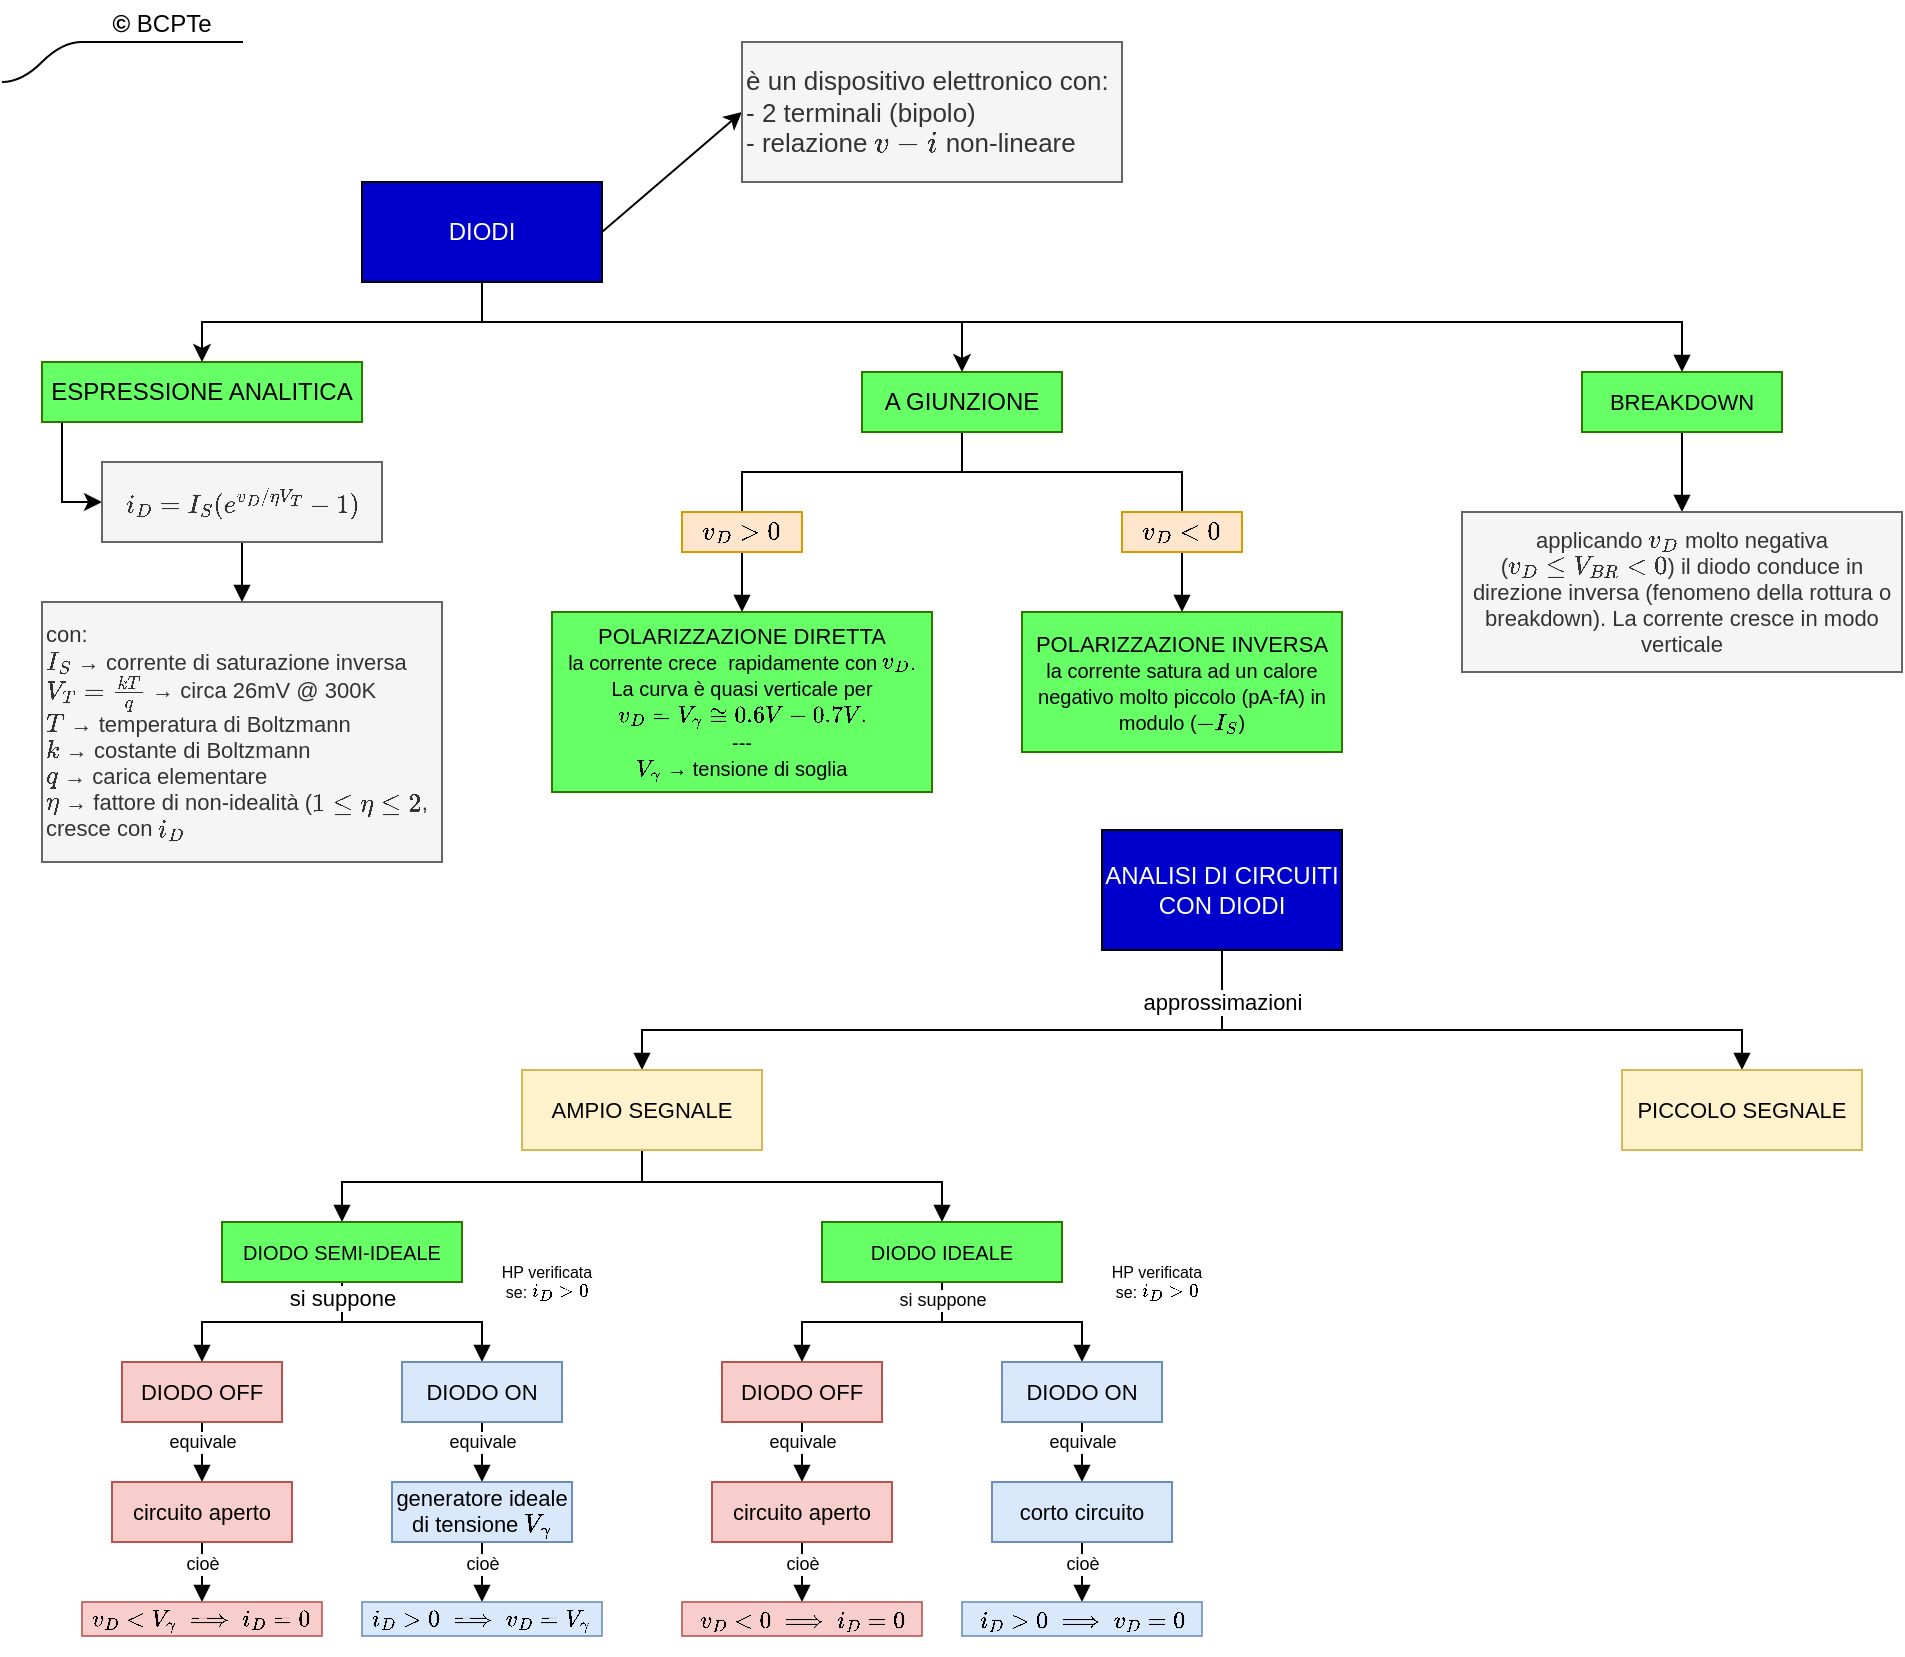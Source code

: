 <mxfile version="19.0.0" type="github">
  <diagram id="Vgr4V98iy7H3mkGHoCvp" name="Pagina-1">
    <mxGraphModel dx="722" dy="413" grid="1" gridSize="10" guides="1" tooltips="1" connect="1" arrows="1" fold="1" page="1" pageScale="1" pageWidth="1169" pageHeight="827" math="1" shadow="0">
      <root>
        <mxCell id="0" />
        <mxCell id="1" parent="0" />
        <mxCell id="Vg_-dY5ANIHzuDw8YEnt-4" style="edgeStyle=none;rounded=0;orthogonalLoop=1;jettySize=auto;html=1;entryX=0;entryY=0.5;entryDx=0;entryDy=0;fontColor=#fff;exitX=1;exitY=0.5;exitDx=0;exitDy=0;" edge="1" parent="1" source="Vg_-dY5ANIHzuDw8YEnt-1" target="Vg_-dY5ANIHzuDw8YEnt-3">
          <mxGeometry relative="1" as="geometry">
            <mxPoint x="300" y="75" as="sourcePoint" />
          </mxGeometry>
        </mxCell>
        <mxCell id="Vg_-dY5ANIHzuDw8YEnt-6" style="edgeStyle=orthogonalEdgeStyle;rounded=0;orthogonalLoop=1;jettySize=auto;html=1;entryX=0.5;entryY=0;entryDx=0;entryDy=0;fontColor=#000000;" edge="1" parent="1" source="Vg_-dY5ANIHzuDw8YEnt-1" target="Vg_-dY5ANIHzuDw8YEnt-5">
          <mxGeometry relative="1" as="geometry">
            <Array as="points">
              <mxPoint x="240" y="160" />
              <mxPoint x="480" y="160" />
            </Array>
          </mxGeometry>
        </mxCell>
        <mxCell id="Vg_-dY5ANIHzuDw8YEnt-10" style="edgeStyle=orthogonalEdgeStyle;rounded=0;orthogonalLoop=1;jettySize=auto;html=1;entryX=0.5;entryY=0;entryDx=0;entryDy=0;fontColor=#000000;" edge="1" parent="1" source="Vg_-dY5ANIHzuDw8YEnt-1" target="Vg_-dY5ANIHzuDw8YEnt-9">
          <mxGeometry relative="1" as="geometry">
            <Array as="points">
              <mxPoint x="240" y="160" />
              <mxPoint x="100" y="160" />
            </Array>
          </mxGeometry>
        </mxCell>
        <mxCell id="Vg_-dY5ANIHzuDw8YEnt-44" style="edgeStyle=orthogonalEdgeStyle;rounded=0;orthogonalLoop=1;jettySize=auto;html=1;entryX=0.5;entryY=0;entryDx=0;entryDy=0;fontSize=11;fontColor=#000000;endArrow=block;endFill=1;" edge="1" parent="1" source="Vg_-dY5ANIHzuDw8YEnt-1" target="Vg_-dY5ANIHzuDw8YEnt-41">
          <mxGeometry relative="1" as="geometry">
            <Array as="points">
              <mxPoint x="240" y="160" />
              <mxPoint x="840" y="160" />
            </Array>
          </mxGeometry>
        </mxCell>
        <mxCell id="Vg_-dY5ANIHzuDw8YEnt-1" value="DIODI" style="whiteSpace=wrap;html=1;fillColor=#0000CC;strokeColor=default;fontColor=#fff;" vertex="1" parent="1">
          <mxGeometry x="180" y="90" width="120" height="50" as="geometry" />
        </mxCell>
        <mxCell id="Vg_-dY5ANIHzuDw8YEnt-3" value="&lt;div style=&quot;font-size: 13px;&quot; align=&quot;left&quot;&gt;&lt;font style=&quot;font-size: 13px;&quot;&gt;è un dispositivo elettronico con:&lt;br&gt;&lt;/font&gt;&lt;/div&gt;&lt;font style=&quot;font-size: 13px;&quot;&gt;- 2 terminali (bipolo)&lt;br&gt;- relazione \(v-i\) non-lineare&lt;/font&gt;" style="whiteSpace=wrap;html=1;strokeColor=#666666;fillColor=#f5f5f5;align=left;fontColor=#333333;" vertex="1" parent="1">
          <mxGeometry x="370" y="20" width="190" height="70" as="geometry" />
        </mxCell>
        <mxCell id="Vg_-dY5ANIHzuDw8YEnt-18" style="edgeStyle=orthogonalEdgeStyle;rounded=0;orthogonalLoop=1;jettySize=auto;html=1;entryX=0.5;entryY=0;entryDx=0;entryDy=0;fontSize=11;fontColor=#000000;endArrow=none;endFill=0;" edge="1" parent="1" source="Vg_-dY5ANIHzuDw8YEnt-5" target="Vg_-dY5ANIHzuDw8YEnt-16">
          <mxGeometry relative="1" as="geometry">
            <Array as="points">
              <mxPoint x="480" y="235" />
              <mxPoint x="370" y="235" />
            </Array>
          </mxGeometry>
        </mxCell>
        <mxCell id="Vg_-dY5ANIHzuDw8YEnt-19" style="edgeStyle=orthogonalEdgeStyle;rounded=0;orthogonalLoop=1;jettySize=auto;html=1;entryX=0.5;entryY=0;entryDx=0;entryDy=0;fontSize=11;fontColor=#000000;endArrow=none;endFill=0;" edge="1" parent="1" source="Vg_-dY5ANIHzuDw8YEnt-5" target="Vg_-dY5ANIHzuDw8YEnt-17">
          <mxGeometry relative="1" as="geometry">
            <Array as="points">
              <mxPoint x="480" y="235" />
              <mxPoint x="590" y="235" />
              <mxPoint x="590" y="255" />
            </Array>
          </mxGeometry>
        </mxCell>
        <mxCell id="Vg_-dY5ANIHzuDw8YEnt-5" value="A GIUNZIONE" style="whiteSpace=wrap;html=1;fontColor=#000000;strokeColor=#2D7600;fillColor=#66ff66;" vertex="1" parent="1">
          <mxGeometry x="430" y="185" width="100" height="30" as="geometry" />
        </mxCell>
        <mxCell id="Vg_-dY5ANIHzuDw8YEnt-15" style="edgeStyle=orthogonalEdgeStyle;rounded=0;orthogonalLoop=1;jettySize=auto;html=1;fontColor=#000000;entryX=0;entryY=0.5;entryDx=0;entryDy=0;" edge="1" parent="1" source="Vg_-dY5ANIHzuDw8YEnt-9" target="Vg_-dY5ANIHzuDw8YEnt-13">
          <mxGeometry relative="1" as="geometry">
            <mxPoint x="40" y="250" as="targetPoint" />
            <Array as="points">
              <mxPoint x="30" y="250" />
            </Array>
          </mxGeometry>
        </mxCell>
        <mxCell id="Vg_-dY5ANIHzuDw8YEnt-9" value="ESPRESSIONE ANALITICA" style="whiteSpace=wrap;html=1;fontColor=#000000;strokeColor=#2D7600;fillColor=#66ff66;" vertex="1" parent="1">
          <mxGeometry x="20" y="180" width="160" height="30" as="geometry" />
        </mxCell>
        <mxCell id="Vg_-dY5ANIHzuDw8YEnt-36" style="edgeStyle=orthogonalEdgeStyle;rounded=0;orthogonalLoop=1;jettySize=auto;html=1;entryX=0.5;entryY=0;entryDx=0;entryDy=0;fontSize=11;fontColor=#000000;endArrow=block;endFill=1;" edge="1" parent="1" source="Vg_-dY5ANIHzuDw8YEnt-13" target="Vg_-dY5ANIHzuDw8YEnt-34">
          <mxGeometry relative="1" as="geometry" />
        </mxCell>
        <mxCell id="Vg_-dY5ANIHzuDw8YEnt-13" value="&lt;font style=&quot;font-size: 11px;&quot;&gt;$$i_D = I_S (e^{v_D/{\eta V_T}} - 1)$$&lt;/font&gt;" style="text;html=1;whiteSpace=wrap;align=center;verticalAlign=middle;fillColor=#f5f5f5;strokeColor=#666666;fontColor=#333333;" vertex="1" parent="1">
          <mxGeometry x="50" y="230" width="140" height="40" as="geometry" />
        </mxCell>
        <mxCell id="Vg_-dY5ANIHzuDw8YEnt-27" style="edgeStyle=orthogonalEdgeStyle;rounded=0;orthogonalLoop=1;jettySize=auto;html=1;entryX=0.5;entryY=0;entryDx=0;entryDy=0;fontSize=13;fontColor=#000000;endArrow=block;endFill=1;" edge="1" parent="1" source="Vg_-dY5ANIHzuDw8YEnt-16" target="Vg_-dY5ANIHzuDw8YEnt-21">
          <mxGeometry relative="1" as="geometry" />
        </mxCell>
        <mxCell id="Vg_-dY5ANIHzuDw8YEnt-16" value="$$v_D &amp;gt; 0$$" style="whiteSpace=wrap;html=1;fontSize=11;strokeColor=#d79b00;fillColor=#ffe6cc;" vertex="1" parent="1">
          <mxGeometry x="340" y="255" width="60" height="20" as="geometry" />
        </mxCell>
        <mxCell id="Vg_-dY5ANIHzuDw8YEnt-31" style="edgeStyle=orthogonalEdgeStyle;rounded=0;orthogonalLoop=1;jettySize=auto;html=1;fontSize=13;fontColor=#000000;endArrow=block;endFill=1;entryX=0.5;entryY=0;entryDx=0;entryDy=0;" edge="1" parent="1" source="Vg_-dY5ANIHzuDw8YEnt-17" target="Vg_-dY5ANIHzuDw8YEnt-22">
          <mxGeometry relative="1" as="geometry">
            <mxPoint x="600" y="305" as="targetPoint" />
          </mxGeometry>
        </mxCell>
        <mxCell id="Vg_-dY5ANIHzuDw8YEnt-17" value="$$v_D &amp;lt; 0$$" style="whiteSpace=wrap;html=1;fontSize=11;strokeColor=#d79b00;fillColor=#ffe6cc;" vertex="1" parent="1">
          <mxGeometry x="560" y="255" width="60" height="20" as="geometry" />
        </mxCell>
        <mxCell id="Vg_-dY5ANIHzuDw8YEnt-21" value="POLARIZZAZIONE DIRETTA&lt;br&gt;&lt;div&gt;&lt;font style=&quot;font-size: 10px;&quot;&gt;la corrente crece&amp;nbsp; rapidamente con \(v_D\).&lt;/font&gt;&lt;/div&gt;&lt;div&gt;&lt;font style=&quot;font-size: 10px;&quot;&gt;La curva è quasi verticale per \( v_D = V_\gamma \cong 0.6V-0.7V \).&lt;/font&gt;&lt;/div&gt;&lt;div&gt;&lt;font style=&quot;font-size: 10px;&quot;&gt;---&lt;/font&gt;&lt;/div&gt;&lt;div&gt;&lt;font style=&quot;font-size: 10px;&quot;&gt;\(V_\gamma\) → tensione di soglia&lt;br&gt;&lt;/font&gt;&lt;/div&gt;" style="whiteSpace=wrap;html=1;fontSize=11;fontColor=#000000;strokeColor=#2D7600;fillColor=#66ff66;verticalAlign=middle;" vertex="1" parent="1">
          <mxGeometry x="275" y="305" width="190" height="90" as="geometry" />
        </mxCell>
        <mxCell id="Vg_-dY5ANIHzuDw8YEnt-22" value="&lt;div style=&quot;font-size: 12px;&quot;&gt;&lt;font style=&quot;font-size: 11px;&quot;&gt;POLARIZZAZIONE INVERSA&lt;/font&gt;&lt;/div&gt;&lt;div&gt;&lt;font style=&quot;font-size: 10px;&quot;&gt;la corrente satura ad un calore negativo molto piccolo (pA-fA) in modulo (\(-I_S \))&lt;/font&gt;&lt;br&gt;&lt;/div&gt;" style="whiteSpace=wrap;html=1;fontSize=11;fontColor=#000000;strokeColor=#2D7600;fillColor=#66ff66;verticalAlign=middle;" vertex="1" parent="1">
          <mxGeometry x="510.0" y="305" width="160" height="70" as="geometry" />
        </mxCell>
        <mxCell id="Vg_-dY5ANIHzuDw8YEnt-23" value="" style="shape=image;imageAspect=0;aspect=fixed;verticalLabelPosition=bottom;verticalAlign=top;fontSize=11;fontColor=#000000;strokeColor=#2D7600;fillColor=#66ff66;html=1;image=https://raw.githubusercontent.com/BCPTe/SETM/main/images/03/diodo_simbolo.png;imageBorder=none;" vertex="1" parent="1">
          <mxGeometry x="561" y="13.48" width="63.63" height="83.05" as="geometry" />
        </mxCell>
        <mxCell id="Vg_-dY5ANIHzuDw8YEnt-34" value="&lt;div style=&quot;font-size: 11px;&quot; align=&quot;left&quot;&gt;&lt;font style=&quot;font-size: 11px;&quot;&gt;con:&lt;/font&gt;&lt;/div&gt;&lt;div style=&quot;font-size: 11px;&quot; align=&quot;left&quot;&gt;&lt;font style=&quot;font-size: 11px;&quot;&gt;\(I_S\) → corrente di saturazione inversa&lt;/font&gt;&lt;/div&gt;&lt;div style=&quot;font-size: 11px;&quot; align=&quot;left&quot;&gt;&lt;font style=&quot;font-size: 11px;&quot;&gt;\( V_T = \frac{kT}{q} \) → circa 26mV @ 300K&lt;br&gt;&lt;/font&gt;&lt;/div&gt;&lt;div style=&quot;font-size: 11px;&quot; align=&quot;left&quot;&gt;&lt;font style=&quot;font-size: 11px;&quot;&gt;\(T\) → temperatura di Boltzmann&lt;/font&gt;&lt;/div&gt;&lt;div style=&quot;font-size: 11px;&quot; align=&quot;left&quot;&gt;&lt;font style=&quot;font-size: 11px;&quot;&gt;\(k\) → costante di Boltzmann&lt;/font&gt;&lt;/div&gt;&lt;div style=&quot;font-size: 11px;&quot; align=&quot;left&quot;&gt;&lt;font style=&quot;font-size: 11px;&quot;&gt;\(q\) → carica elementare&lt;/font&gt;&lt;/div&gt;&lt;div style=&quot;font-size: 11px;&quot; align=&quot;left&quot;&gt;&lt;font style=&quot;font-size: 11px;&quot;&gt;\( \eta \) → fattore di non-idealità (\( 1 \le \eta \le 2\), cresce con \( i_D \)&lt;br&gt;&lt;/font&gt;&lt;/div&gt;" style="whiteSpace=wrap;html=1;fontSize=12;fontColor=#333333;strokeColor=#666666;fillColor=#f5f5f5;align=left;" vertex="1" parent="1">
          <mxGeometry x="20" y="300" width="200" height="130" as="geometry" />
        </mxCell>
        <mxCell id="Vg_-dY5ANIHzuDw8YEnt-37" value="&lt;b&gt;&lt;span class=&quot;mw-redirect&quot;&gt;©&lt;/span&gt;&lt;/b&gt; BCPTe" style="whiteSpace=wrap;html=1;shape=partialRectangle;top=0;left=0;bottom=1;right=0;points=[[0,1],[1,1]];fillColor=none;align=center;verticalAlign=bottom;routingCenterY=0.5;snapToPoint=1;recursiveResize=0;autosize=1;treeFolding=1;treeMoving=1;newEdgeStyle={&quot;edgeStyle&quot;:&quot;entityRelationEdgeStyle&quot;,&quot;startArrow&quot;:&quot;none&quot;,&quot;endArrow&quot;:&quot;none&quot;,&quot;segment&quot;:10,&quot;curved&quot;:1};" vertex="1" parent="1">
          <mxGeometry x="40" width="80" height="20" as="geometry" />
        </mxCell>
        <mxCell id="Vg_-dY5ANIHzuDw8YEnt-38" value="" style="edgeStyle=entityRelationEdgeStyle;startArrow=none;endArrow=none;segment=10;curved=1;rounded=0;" edge="1" parent="1" target="Vg_-dY5ANIHzuDw8YEnt-37">
          <mxGeometry relative="1" as="geometry">
            <mxPoint y="40" as="sourcePoint" />
          </mxGeometry>
        </mxCell>
        <mxCell id="Vg_-dY5ANIHzuDw8YEnt-45" style="edgeStyle=orthogonalEdgeStyle;rounded=0;orthogonalLoop=1;jettySize=auto;html=1;entryX=0.5;entryY=0;entryDx=0;entryDy=0;fontSize=11;fontColor=#000000;endArrow=block;endFill=1;" edge="1" parent="1" source="Vg_-dY5ANIHzuDw8YEnt-41" target="Vg_-dY5ANIHzuDw8YEnt-43">
          <mxGeometry relative="1" as="geometry" />
        </mxCell>
        <mxCell id="Vg_-dY5ANIHzuDw8YEnt-41" value="&lt;div&gt;BREAKDOWN&lt;/div&gt;" style="whiteSpace=wrap;html=1;fontSize=11;fontColor=#000000;strokeColor=#2D7600;fillColor=#66ff66;" vertex="1" parent="1">
          <mxGeometry x="790" y="185" width="100" height="30" as="geometry" />
        </mxCell>
        <mxCell id="Vg_-dY5ANIHzuDw8YEnt-43" value="applicando \(v_D\) molto negativa&lt;br&gt;(\( v_D \le V_{BR} &amp;lt; 0 \)) il diodo conduce in direzione inversa (fenomeno della rottura o breakdown). La corrente cresce in modo verticale" style="fontSize=11;fontColor=#333333;strokeColor=#666666;fillColor=#f5f5f5;whiteSpace=wrap;html=1;" vertex="1" parent="1">
          <mxGeometry x="730" y="255" width="220" height="80" as="geometry" />
        </mxCell>
        <mxCell id="Vg_-dY5ANIHzuDw8YEnt-51" style="edgeStyle=orthogonalEdgeStyle;rounded=0;orthogonalLoop=1;jettySize=auto;html=1;entryX=0.5;entryY=0;entryDx=0;entryDy=0;fontSize=11;fontColor=#000000;endArrow=block;endFill=1;" edge="1" parent="1" source="Vg_-dY5ANIHzuDw8YEnt-47" target="Vg_-dY5ANIHzuDw8YEnt-48">
          <mxGeometry relative="1" as="geometry">
            <Array as="points">
              <mxPoint x="610" y="514" />
              <mxPoint x="320" y="514" />
            </Array>
          </mxGeometry>
        </mxCell>
        <mxCell id="Vg_-dY5ANIHzuDw8YEnt-52" style="edgeStyle=orthogonalEdgeStyle;rounded=0;orthogonalLoop=1;jettySize=auto;html=1;entryX=0.5;entryY=0;entryDx=0;entryDy=0;fontSize=11;fontColor=#000000;endArrow=block;endFill=1;" edge="1" parent="1" source="Vg_-dY5ANIHzuDw8YEnt-47" target="Vg_-dY5ANIHzuDw8YEnt-49">
          <mxGeometry relative="1" as="geometry">
            <Array as="points">
              <mxPoint x="610" y="514" />
              <mxPoint x="870" y="514" />
            </Array>
          </mxGeometry>
        </mxCell>
        <mxCell id="Vg_-dY5ANIHzuDw8YEnt-53" value="approssimazioni" style="edgeLabel;html=1;align=center;verticalAlign=middle;resizable=0;points=[];fontSize=11;fontColor=#000000;" vertex="1" connectable="0" parent="Vg_-dY5ANIHzuDw8YEnt-52">
          <mxGeometry x="-0.783" relative="1" as="geometry">
            <mxPoint y="-9" as="offset" />
          </mxGeometry>
        </mxCell>
        <mxCell id="Vg_-dY5ANIHzuDw8YEnt-47" value="ANALISI DI CIRCUITI CON DIODI" style="whiteSpace=wrap;html=1;fillColor=#0000CC;strokeColor=default;fontColor=#fff;" vertex="1" parent="1">
          <mxGeometry x="550" y="414" width="120" height="60" as="geometry" />
        </mxCell>
        <mxCell id="Vg_-dY5ANIHzuDw8YEnt-57" style="edgeStyle=orthogonalEdgeStyle;rounded=0;orthogonalLoop=1;jettySize=auto;html=1;entryX=0.5;entryY=0;entryDx=0;entryDy=0;fontSize=11;fontColor=#000000;endArrow=block;endFill=1;" edge="1" parent="1" target="Vg_-dY5ANIHzuDw8YEnt-54">
          <mxGeometry relative="1" as="geometry">
            <mxPoint x="170" y="640" as="sourcePoint" />
            <Array as="points">
              <mxPoint x="170" y="660" />
              <mxPoint x="100" y="660" />
            </Array>
          </mxGeometry>
        </mxCell>
        <mxCell id="Vg_-dY5ANIHzuDw8YEnt-58" style="edgeStyle=orthogonalEdgeStyle;rounded=0;orthogonalLoop=1;jettySize=auto;html=1;entryX=0.5;entryY=0;entryDx=0;entryDy=0;fontSize=11;fontColor=#000000;endArrow=block;endFill=1;exitX=0.5;exitY=1;exitDx=0;exitDy=0;" edge="1" parent="1" source="Vg_-dY5ANIHzuDw8YEnt-67" target="Vg_-dY5ANIHzuDw8YEnt-55">
          <mxGeometry relative="1" as="geometry">
            <mxPoint x="170" y="640" as="sourcePoint" />
            <Array as="points">
              <mxPoint x="170" y="660" />
              <mxPoint x="240" y="660" />
            </Array>
          </mxGeometry>
        </mxCell>
        <mxCell id="Vg_-dY5ANIHzuDw8YEnt-59" value="si suppone" style="edgeLabel;html=1;align=center;verticalAlign=middle;resizable=0;points=[];fontSize=11;fontColor=#000000;" vertex="1" connectable="0" parent="Vg_-dY5ANIHzuDw8YEnt-58">
          <mxGeometry x="-0.853" relative="1" as="geometry">
            <mxPoint as="offset" />
          </mxGeometry>
        </mxCell>
        <mxCell id="Vg_-dY5ANIHzuDw8YEnt-69" style="edgeStyle=orthogonalEdgeStyle;rounded=0;orthogonalLoop=1;jettySize=auto;html=1;fontSize=10;fontColor=#000000;endArrow=block;endFill=1;entryX=0.5;entryY=0;entryDx=0;entryDy=0;" edge="1" parent="1" target="Vg_-dY5ANIHzuDw8YEnt-67">
          <mxGeometry relative="1" as="geometry">
            <mxPoint x="220" y="600" as="targetPoint" />
            <mxPoint x="320.0" y="570" as="sourcePoint" />
            <Array as="points">
              <mxPoint x="320" y="590" />
              <mxPoint x="170" y="590" />
            </Array>
          </mxGeometry>
        </mxCell>
        <mxCell id="Vg_-dY5ANIHzuDw8YEnt-70" style="edgeStyle=orthogonalEdgeStyle;rounded=0;orthogonalLoop=1;jettySize=auto;html=1;entryX=0.5;entryY=0;entryDx=0;entryDy=0;fontSize=10;fontColor=#000000;endArrow=block;endFill=1;" edge="1" parent="1" target="Vg_-dY5ANIHzuDw8YEnt-68">
          <mxGeometry relative="1" as="geometry">
            <mxPoint x="320.0" y="570" as="sourcePoint" />
            <Array as="points">
              <mxPoint x="320" y="590" />
              <mxPoint x="470" y="590" />
            </Array>
          </mxGeometry>
        </mxCell>
        <mxCell id="Vg_-dY5ANIHzuDw8YEnt-48" value="AMPIO SEGNALE" style="whiteSpace=wrap;html=1;fontSize=11;strokeColor=#d6b656;fillColor=#fff2cc;" vertex="1" parent="1">
          <mxGeometry x="260" y="534" width="120" height="40" as="geometry" />
        </mxCell>
        <mxCell id="Vg_-dY5ANIHzuDw8YEnt-49" value="&lt;div&gt;PICCOLO SEGNALE&lt;/div&gt;" style="whiteSpace=wrap;html=1;fontSize=11;strokeColor=#d6b656;fillColor=#fff2cc;" vertex="1" parent="1">
          <mxGeometry x="810" y="534" width="120" height="40" as="geometry" />
        </mxCell>
        <mxCell id="Vg_-dY5ANIHzuDw8YEnt-65" style="edgeStyle=orthogonalEdgeStyle;rounded=0;orthogonalLoop=1;jettySize=auto;html=1;entryX=0.5;entryY=0;entryDx=0;entryDy=0;fontSize=11;fontColor=#000000;endArrow=block;endFill=1;" edge="1" parent="1" source="Vg_-dY5ANIHzuDw8YEnt-54" target="Vg_-dY5ANIHzuDw8YEnt-60">
          <mxGeometry relative="1" as="geometry" />
        </mxCell>
        <mxCell id="Vg_-dY5ANIHzuDw8YEnt-66" value="equivale" style="edgeLabel;html=1;align=center;verticalAlign=middle;resizable=0;points=[];fontSize=9;fontColor=#000000;" vertex="1" connectable="0" parent="Vg_-dY5ANIHzuDw8YEnt-65">
          <mxGeometry x="-0.28" relative="1" as="geometry">
            <mxPoint y="-8" as="offset" />
          </mxGeometry>
        </mxCell>
        <mxCell id="Vg_-dY5ANIHzuDw8YEnt-54" value="DIODO OFF" style="whiteSpace=wrap;html=1;fontSize=11;strokeColor=#b85450;fillColor=#f8cecc;" vertex="1" parent="1">
          <mxGeometry x="60" y="680" width="80" height="30" as="geometry" />
        </mxCell>
        <mxCell id="Vg_-dY5ANIHzuDw8YEnt-63" style="edgeStyle=orthogonalEdgeStyle;rounded=0;orthogonalLoop=1;jettySize=auto;html=1;entryX=0.5;entryY=0;entryDx=0;entryDy=0;fontSize=11;fontColor=#000000;endArrow=block;endFill=1;" edge="1" parent="1" source="Vg_-dY5ANIHzuDw8YEnt-55" target="Vg_-dY5ANIHzuDw8YEnt-61">
          <mxGeometry relative="1" as="geometry" />
        </mxCell>
        <mxCell id="Vg_-dY5ANIHzuDw8YEnt-64" value="equivale" style="edgeLabel;html=1;align=center;verticalAlign=middle;resizable=0;points=[];fontSize=9;fontColor=#000000;" vertex="1" connectable="0" parent="Vg_-dY5ANIHzuDw8YEnt-63">
          <mxGeometry x="-0.26" relative="1" as="geometry">
            <mxPoint y="-9" as="offset" />
          </mxGeometry>
        </mxCell>
        <mxCell id="Vg_-dY5ANIHzuDw8YEnt-55" value="&lt;div&gt;DIODO ON&lt;/div&gt;" style="whiteSpace=wrap;html=1;fontSize=11;strokeColor=#6c8ebf;fillColor=#dae8fc;" vertex="1" parent="1">
          <mxGeometry x="200" y="680" width="80" height="30" as="geometry" />
        </mxCell>
        <mxCell id="Vg_-dY5ANIHzuDw8YEnt-73" style="edgeStyle=orthogonalEdgeStyle;rounded=0;orthogonalLoop=1;jettySize=auto;html=1;entryX=0.5;entryY=0;entryDx=0;entryDy=0;fontSize=10;fontColor=#000000;endArrow=block;endFill=1;" edge="1" parent="1" source="Vg_-dY5ANIHzuDw8YEnt-60" target="Vg_-dY5ANIHzuDw8YEnt-72">
          <mxGeometry relative="1" as="geometry" />
        </mxCell>
        <mxCell id="Vg_-dY5ANIHzuDw8YEnt-74" value="cioè" style="edgeLabel;html=1;align=center;verticalAlign=middle;resizable=0;points=[];fontSize=9;fontColor=#000000;" vertex="1" connectable="0" parent="Vg_-dY5ANIHzuDw8YEnt-73">
          <mxGeometry relative="1" as="geometry">
            <mxPoint y="-3.937" as="offset" />
          </mxGeometry>
        </mxCell>
        <mxCell id="Vg_-dY5ANIHzuDw8YEnt-60" value="circuito aperto" style="whiteSpace=wrap;html=1;fontSize=11;strokeColor=#b85450;fillColor=#f8cecc;" vertex="1" parent="1">
          <mxGeometry x="55" y="740" width="90" height="30" as="geometry" />
        </mxCell>
        <mxCell id="Vg_-dY5ANIHzuDw8YEnt-78" style="edgeStyle=orthogonalEdgeStyle;rounded=0;orthogonalLoop=1;jettySize=auto;html=1;entryX=0.5;entryY=0;entryDx=0;entryDy=0;fontSize=9;fontColor=#000000;endArrow=block;endFill=1;" edge="1" parent="1" source="Vg_-dY5ANIHzuDw8YEnt-61" target="Vg_-dY5ANIHzuDw8YEnt-77">
          <mxGeometry relative="1" as="geometry" />
        </mxCell>
        <mxCell id="Vg_-dY5ANIHzuDw8YEnt-79" value="cioè" style="edgeLabel;html=1;align=center;verticalAlign=middle;resizable=0;points=[];fontSize=9;fontColor=#000000;" vertex="1" connectable="0" parent="Vg_-dY5ANIHzuDw8YEnt-78">
          <mxGeometry relative="1" as="geometry">
            <mxPoint y="-3.937" as="offset" />
          </mxGeometry>
        </mxCell>
        <mxCell id="Vg_-dY5ANIHzuDw8YEnt-61" value="generatore ideale di tensione \(V_\gamma\)" style="whiteSpace=wrap;html=1;fontSize=11;strokeColor=#6c8ebf;fillColor=#dae8fc;" vertex="1" parent="1">
          <mxGeometry x="195" y="740" width="90" height="30" as="geometry" />
        </mxCell>
        <mxCell id="Vg_-dY5ANIHzuDw8YEnt-67" value="&lt;div&gt;DIODO SEMI-IDEALE&lt;/div&gt;" style="whiteSpace=wrap;html=1;fontSize=10;fontColor=#000000;strokeColor=#2D7600;fillColor=#66ff66;" vertex="1" parent="1">
          <mxGeometry x="110" y="610" width="120" height="30" as="geometry" />
        </mxCell>
        <mxCell id="Vg_-dY5ANIHzuDw8YEnt-97" style="edgeStyle=orthogonalEdgeStyle;rounded=0;orthogonalLoop=1;jettySize=auto;html=1;entryX=0.5;entryY=0;entryDx=0;entryDy=0;fontSize=9;fontColor=#000000;endArrow=block;endFill=1;" edge="1" parent="1" source="Vg_-dY5ANIHzuDw8YEnt-68" target="Vg_-dY5ANIHzuDw8YEnt-83">
          <mxGeometry relative="1" as="geometry" />
        </mxCell>
        <mxCell id="Vg_-dY5ANIHzuDw8YEnt-98" style="edgeStyle=orthogonalEdgeStyle;rounded=0;orthogonalLoop=1;jettySize=auto;html=1;entryX=0.5;entryY=0;entryDx=0;entryDy=0;fontSize=9;fontColor=#000000;endArrow=block;endFill=1;" edge="1" parent="1" source="Vg_-dY5ANIHzuDw8YEnt-68" target="Vg_-dY5ANIHzuDw8YEnt-86">
          <mxGeometry relative="1" as="geometry" />
        </mxCell>
        <mxCell id="Vg_-dY5ANIHzuDw8YEnt-102" value="si suppone" style="edgeLabel;html=1;align=center;verticalAlign=middle;resizable=0;points=[];fontSize=9;fontColor=#000000;" vertex="1" connectable="0" parent="Vg_-dY5ANIHzuDw8YEnt-98">
          <mxGeometry x="-0.88" relative="1" as="geometry">
            <mxPoint y="1.968" as="offset" />
          </mxGeometry>
        </mxCell>
        <mxCell id="Vg_-dY5ANIHzuDw8YEnt-68" value="&lt;div&gt;DIODO IDEALE&lt;/div&gt;" style="whiteSpace=wrap;html=1;fontSize=10;fontColor=#000000;strokeColor=#2D7600;fillColor=#66ff66;" vertex="1" parent="1">
          <mxGeometry x="410" y="610" width="120" height="30" as="geometry" />
        </mxCell>
        <mxCell id="Vg_-dY5ANIHzuDw8YEnt-72" value="\(v_D &amp;lt; V_\gamma \implies&lt;br&gt;i_D = 0\)" style="text;whiteSpace=wrap;html=1;fontSize=10;align=center;verticalAlign=middle;labelBorderColor=none;strokeColor=#b85450;strokeWidth=0.8;fillColor=#f8cecc;" vertex="1" parent="1">
          <mxGeometry x="40" y="800" width="120" height="17" as="geometry" />
        </mxCell>
        <mxCell id="Vg_-dY5ANIHzuDw8YEnt-77" value="\(i_D &amp;gt; 0 \implies&lt;br&gt;v_D = V_\gamma\)" style="text;whiteSpace=wrap;html=1;fontSize=10;align=center;verticalAlign=middle;labelBorderColor=none;strokeColor=#6c8ebf;strokeWidth=0.8;fillColor=#dae8fc;" vertex="1" parent="1">
          <mxGeometry x="180" y="800" width="120" height="17" as="geometry" />
        </mxCell>
        <mxCell id="Vg_-dY5ANIHzuDw8YEnt-81" style="edgeStyle=orthogonalEdgeStyle;rounded=0;orthogonalLoop=1;jettySize=auto;html=1;entryX=0.5;entryY=0;entryDx=0;entryDy=0;fontSize=11;fontColor=#000000;endArrow=block;endFill=1;" edge="1" source="Vg_-dY5ANIHzuDw8YEnt-83" target="Vg_-dY5ANIHzuDw8YEnt-89" parent="1">
          <mxGeometry relative="1" as="geometry" />
        </mxCell>
        <mxCell id="Vg_-dY5ANIHzuDw8YEnt-82" value="equivale" style="edgeLabel;html=1;align=center;verticalAlign=middle;resizable=0;points=[];fontSize=9;fontColor=#000000;" vertex="1" connectable="0" parent="Vg_-dY5ANIHzuDw8YEnt-81">
          <mxGeometry x="-0.28" relative="1" as="geometry">
            <mxPoint y="-8" as="offset" />
          </mxGeometry>
        </mxCell>
        <mxCell id="Vg_-dY5ANIHzuDw8YEnt-83" value="DIODO OFF" style="whiteSpace=wrap;html=1;fontSize=11;strokeColor=#b85450;fillColor=#f8cecc;" vertex="1" parent="1">
          <mxGeometry x="360" y="680" width="80" height="30" as="geometry" />
        </mxCell>
        <mxCell id="Vg_-dY5ANIHzuDw8YEnt-84" style="edgeStyle=orthogonalEdgeStyle;rounded=0;orthogonalLoop=1;jettySize=auto;html=1;entryX=0.5;entryY=0;entryDx=0;entryDy=0;fontSize=11;fontColor=#000000;endArrow=block;endFill=1;" edge="1" source="Vg_-dY5ANIHzuDw8YEnt-86" target="Vg_-dY5ANIHzuDw8YEnt-95" parent="1">
          <mxGeometry relative="1" as="geometry">
            <mxPoint x="540" y="740" as="targetPoint" />
          </mxGeometry>
        </mxCell>
        <mxCell id="Vg_-dY5ANIHzuDw8YEnt-85" value="equivale" style="edgeLabel;html=1;align=center;verticalAlign=middle;resizable=0;points=[];fontSize=9;fontColor=#000000;" vertex="1" connectable="0" parent="Vg_-dY5ANIHzuDw8YEnt-84">
          <mxGeometry x="-0.26" relative="1" as="geometry">
            <mxPoint y="-9" as="offset" />
          </mxGeometry>
        </mxCell>
        <mxCell id="Vg_-dY5ANIHzuDw8YEnt-86" value="&lt;div&gt;DIODO ON&lt;/div&gt;" style="whiteSpace=wrap;html=1;fontSize=11;strokeColor=#6c8ebf;fillColor=#dae8fc;" vertex="1" parent="1">
          <mxGeometry x="500" y="680" width="80" height="30" as="geometry" />
        </mxCell>
        <mxCell id="Vg_-dY5ANIHzuDw8YEnt-87" style="edgeStyle=orthogonalEdgeStyle;rounded=0;orthogonalLoop=1;jettySize=auto;html=1;entryX=0.5;entryY=0;entryDx=0;entryDy=0;fontSize=10;fontColor=#000000;endArrow=block;endFill=1;" edge="1" source="Vg_-dY5ANIHzuDw8YEnt-89" target="Vg_-dY5ANIHzuDw8YEnt-93" parent="1">
          <mxGeometry relative="1" as="geometry" />
        </mxCell>
        <mxCell id="Vg_-dY5ANIHzuDw8YEnt-88" value="cioè" style="edgeLabel;html=1;align=center;verticalAlign=middle;resizable=0;points=[];fontSize=9;fontColor=#000000;" vertex="1" connectable="0" parent="Vg_-dY5ANIHzuDw8YEnt-87">
          <mxGeometry relative="1" as="geometry">
            <mxPoint y="-3.937" as="offset" />
          </mxGeometry>
        </mxCell>
        <mxCell id="Vg_-dY5ANIHzuDw8YEnt-89" value="circuito aperto" style="whiteSpace=wrap;html=1;fontSize=11;strokeColor=#b85450;fillColor=#f8cecc;" vertex="1" parent="1">
          <mxGeometry x="355" y="740" width="90" height="30" as="geometry" />
        </mxCell>
        <mxCell id="Vg_-dY5ANIHzuDw8YEnt-90" style="edgeStyle=orthogonalEdgeStyle;rounded=0;orthogonalLoop=1;jettySize=auto;html=1;entryX=0.5;entryY=0;entryDx=0;entryDy=0;fontSize=9;fontColor=#000000;endArrow=block;endFill=1;exitX=0.5;exitY=1;exitDx=0;exitDy=0;" edge="1" source="Vg_-dY5ANIHzuDw8YEnt-95" target="Vg_-dY5ANIHzuDw8YEnt-94" parent="1">
          <mxGeometry relative="1" as="geometry">
            <mxPoint x="540.042" y="770" as="sourcePoint" />
          </mxGeometry>
        </mxCell>
        <mxCell id="Vg_-dY5ANIHzuDw8YEnt-91" value="cioè" style="edgeLabel;html=1;align=center;verticalAlign=middle;resizable=0;points=[];fontSize=9;fontColor=#000000;" vertex="1" connectable="0" parent="Vg_-dY5ANIHzuDw8YEnt-90">
          <mxGeometry relative="1" as="geometry">
            <mxPoint y="-3.937" as="offset" />
          </mxGeometry>
        </mxCell>
        <mxCell id="Vg_-dY5ANIHzuDw8YEnt-93" value="\(v_D &amp;lt; 0 \implies&lt;br&gt;i_D = 0\)" style="text;whiteSpace=wrap;html=1;fontSize=10;align=center;verticalAlign=middle;labelBorderColor=none;strokeColor=#b85450;strokeWidth=0.8;fillColor=#f8cecc;" vertex="1" parent="1">
          <mxGeometry x="340" y="800" width="120" height="17" as="geometry" />
        </mxCell>
        <mxCell id="Vg_-dY5ANIHzuDw8YEnt-94" value="\(i_D &amp;gt; 0 \implies&lt;br&gt;v_D = 0\)" style="text;whiteSpace=wrap;html=1;fontSize=10;align=center;verticalAlign=middle;labelBorderColor=none;strokeColor=#6c8ebf;strokeWidth=0.8;fillColor=#dae8fc;" vertex="1" parent="1">
          <mxGeometry x="480" y="800" width="120" height="17" as="geometry" />
        </mxCell>
        <mxCell id="Vg_-dY5ANIHzuDw8YEnt-95" value="corto circuito" style="whiteSpace=wrap;html=1;fontSize=11;strokeColor=#6c8ebf;fillColor=#dae8fc;" vertex="1" parent="1">
          <mxGeometry x="495" y="740" width="90" height="30" as="geometry" />
        </mxCell>
        <mxCell id="Vg_-dY5ANIHzuDw8YEnt-109" value="&lt;font style=&quot;font-size: 8px;&quot;&gt;HP verificata se: \(i_D&amp;gt;0\)&lt;/font&gt;" style="text;whiteSpace=wrap;html=1;fontSize=8;fontColor=#000000;verticalAlign=middle;align=center;" vertex="1" parent="1">
          <mxGeometry x="245" y="630" width="55" height="20" as="geometry" />
        </mxCell>
        <mxCell id="Vg_-dY5ANIHzuDw8YEnt-110" value="&lt;font style=&quot;font-size: 8px;&quot;&gt;HP verificata se: \(i_D&amp;gt;0\)&lt;/font&gt;" style="text;whiteSpace=wrap;html=1;fontSize=8;fontColor=#000000;verticalAlign=middle;align=center;" vertex="1" parent="1">
          <mxGeometry x="550" y="630" width="55" height="20" as="geometry" />
        </mxCell>
      </root>
    </mxGraphModel>
  </diagram>
</mxfile>
